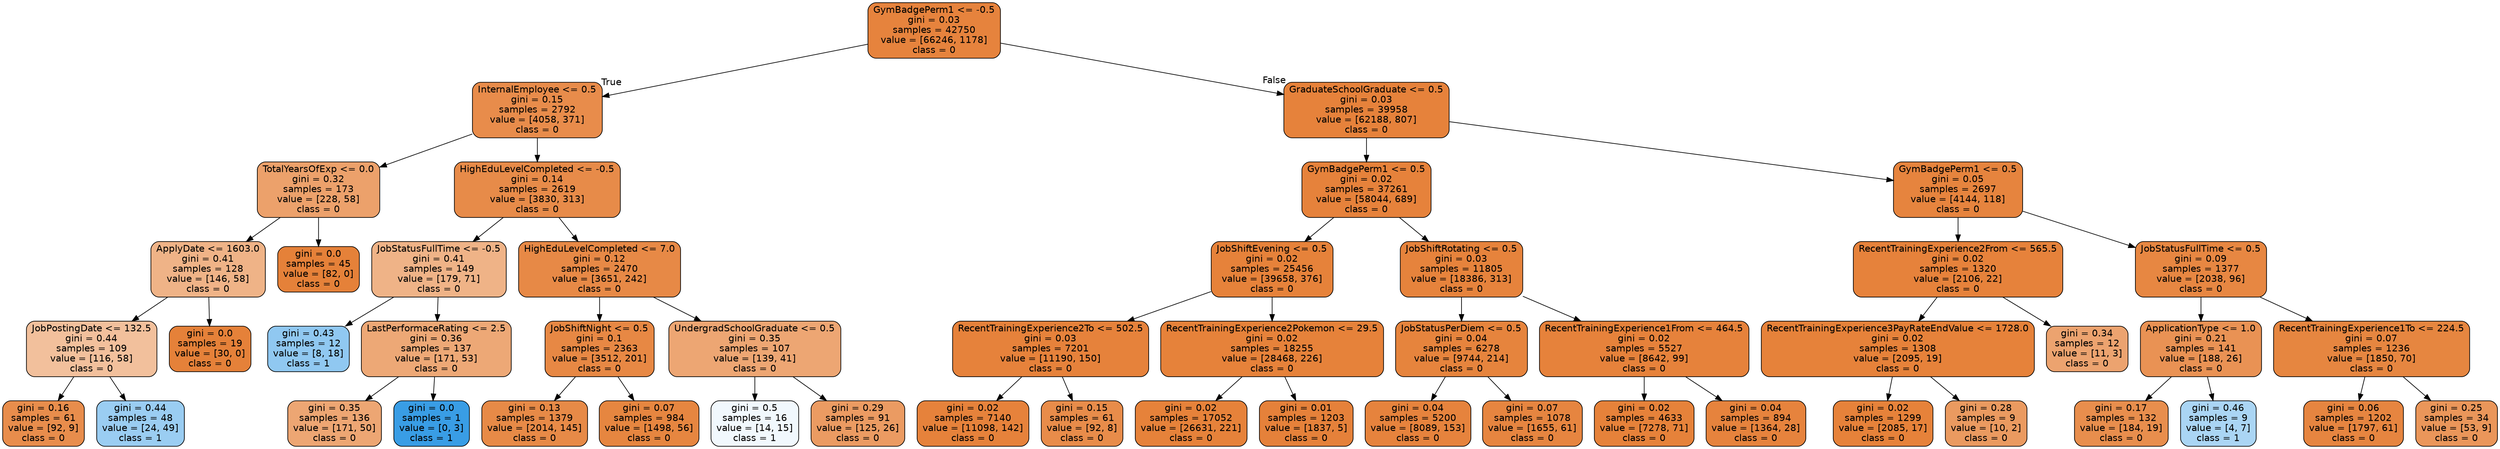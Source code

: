 digraph Tree {
node [shape=box, style="filled, rounded", color="black", fontname=helvetica] ;
edge [fontname=helvetica] ;
0 [label="GymBadgePerm1 <= -0.5\ngini = 0.03\nsamples = 42750\nvalue = [66246, 1178]\nclass = 0", fillcolor="#e58139fa"] ;
1 [label="InternalEmployee <= 0.5\ngini = 0.15\nsamples = 2792\nvalue = [4058, 371]\nclass = 0", fillcolor="#e58139e8"] ;
0 -> 1 [labeldistance=2.5, labelangle=45, headlabel="True"] ;
2 [label="TotalYearsOfExp <= 0.0\ngini = 0.32\nsamples = 173\nvalue = [228, 58]\nclass = 0", fillcolor="#e58139be"] ;
1 -> 2 ;
3 [label="ApplyDate <= 1603.0\ngini = 0.41\nsamples = 128\nvalue = [146, 58]\nclass = 0", fillcolor="#e581399a"] ;
2 -> 3 ;
4 [label="JobPostingDate <= 132.5\ngini = 0.44\nsamples = 109\nvalue = [116, 58]\nclass = 0", fillcolor="#e581397f"] ;
3 -> 4 ;
5 [label="gini = 0.16\nsamples = 61\nvalue = [92, 9]\nclass = 0", fillcolor="#e58139e6"] ;
4 -> 5 ;
6 [label="gini = 0.44\nsamples = 48\nvalue = [24, 49]\nclass = 1", fillcolor="#399de582"] ;
4 -> 6 ;
7 [label="gini = 0.0\nsamples = 19\nvalue = [30, 0]\nclass = 0", fillcolor="#e58139ff"] ;
3 -> 7 ;
8 [label="gini = 0.0\nsamples = 45\nvalue = [82, 0]\nclass = 0", fillcolor="#e58139ff"] ;
2 -> 8 ;
9 [label="HighEduLevelCompleted <= -0.5\ngini = 0.14\nsamples = 2619\nvalue = [3830, 313]\nclass = 0", fillcolor="#e58139ea"] ;
1 -> 9 ;
10 [label="JobStatusFullTime <= -0.5\ngini = 0.41\nsamples = 149\nvalue = [179, 71]\nclass = 0", fillcolor="#e581399a"] ;
9 -> 10 ;
11 [label="gini = 0.43\nsamples = 12\nvalue = [8, 18]\nclass = 1", fillcolor="#399de58e"] ;
10 -> 11 ;
12 [label="LastPerformaceRating <= 2.5\ngini = 0.36\nsamples = 137\nvalue = [171, 53]\nclass = 0", fillcolor="#e58139b0"] ;
10 -> 12 ;
13 [label="gini = 0.35\nsamples = 136\nvalue = [171, 50]\nclass = 0", fillcolor="#e58139b4"] ;
12 -> 13 ;
14 [label="gini = 0.0\nsamples = 1\nvalue = [0, 3]\nclass = 1", fillcolor="#399de5ff"] ;
12 -> 14 ;
15 [label="HighEduLevelCompleted <= 7.0\ngini = 0.12\nsamples = 2470\nvalue = [3651, 242]\nclass = 0", fillcolor="#e58139ee"] ;
9 -> 15 ;
16 [label="JobShiftNight <= 0.5\ngini = 0.1\nsamples = 2363\nvalue = [3512, 201]\nclass = 0", fillcolor="#e58139f0"] ;
15 -> 16 ;
17 [label="gini = 0.13\nsamples = 1379\nvalue = [2014, 145]\nclass = 0", fillcolor="#e58139ed"] ;
16 -> 17 ;
18 [label="gini = 0.07\nsamples = 984\nvalue = [1498, 56]\nclass = 0", fillcolor="#e58139f5"] ;
16 -> 18 ;
19 [label="UndergradSchoolGraduate <= 0.5\ngini = 0.35\nsamples = 107\nvalue = [139, 41]\nclass = 0", fillcolor="#e58139b4"] ;
15 -> 19 ;
20 [label="gini = 0.5\nsamples = 16\nvalue = [14, 15]\nclass = 1", fillcolor="#399de511"] ;
19 -> 20 ;
21 [label="gini = 0.29\nsamples = 91\nvalue = [125, 26]\nclass = 0", fillcolor="#e58139ca"] ;
19 -> 21 ;
22 [label="GraduateSchoolGraduate <= 0.5\ngini = 0.03\nsamples = 39958\nvalue = [62188, 807]\nclass = 0", fillcolor="#e58139fc"] ;
0 -> 22 [labeldistance=2.5, labelangle=-45, headlabel="False"] ;
23 [label="GymBadgePerm1 <= 0.5\ngini = 0.02\nsamples = 37261\nvalue = [58044, 689]\nclass = 0", fillcolor="#e58139fc"] ;
22 -> 23 ;
24 [label="JobShiftEvening <= 0.5\ngini = 0.02\nsamples = 25456\nvalue = [39658, 376]\nclass = 0", fillcolor="#e58139fd"] ;
23 -> 24 ;
25 [label="RecentTrainingExperience2To <= 502.5\ngini = 0.03\nsamples = 7201\nvalue = [11190, 150]\nclass = 0", fillcolor="#e58139fc"] ;
24 -> 25 ;
26 [label="gini = 0.02\nsamples = 7140\nvalue = [11098, 142]\nclass = 0", fillcolor="#e58139fc"] ;
25 -> 26 ;
27 [label="gini = 0.15\nsamples = 61\nvalue = [92, 8]\nclass = 0", fillcolor="#e58139e9"] ;
25 -> 27 ;
28 [label="RecentTrainingExperience2Pokemon <= 29.5\ngini = 0.02\nsamples = 18255\nvalue = [28468, 226]\nclass = 0", fillcolor="#e58139fd"] ;
24 -> 28 ;
29 [label="gini = 0.02\nsamples = 17052\nvalue = [26631, 221]\nclass = 0", fillcolor="#e58139fd"] ;
28 -> 29 ;
30 [label="gini = 0.01\nsamples = 1203\nvalue = [1837, 5]\nclass = 0", fillcolor="#e58139fe"] ;
28 -> 30 ;
31 [label="JobShiftRotating <= 0.5\ngini = 0.03\nsamples = 11805\nvalue = [18386, 313]\nclass = 0", fillcolor="#e58139fb"] ;
23 -> 31 ;
32 [label="JobStatusPerDiem <= 0.5\ngini = 0.04\nsamples = 6278\nvalue = [9744, 214]\nclass = 0", fillcolor="#e58139f9"] ;
31 -> 32 ;
33 [label="gini = 0.04\nsamples = 5200\nvalue = [8089, 153]\nclass = 0", fillcolor="#e58139fa"] ;
32 -> 33 ;
34 [label="gini = 0.07\nsamples = 1078\nvalue = [1655, 61]\nclass = 0", fillcolor="#e58139f6"] ;
32 -> 34 ;
35 [label="RecentTrainingExperience1From <= 464.5\ngini = 0.02\nsamples = 5527\nvalue = [8642, 99]\nclass = 0", fillcolor="#e58139fc"] ;
31 -> 35 ;
36 [label="gini = 0.02\nsamples = 4633\nvalue = [7278, 71]\nclass = 0", fillcolor="#e58139fd"] ;
35 -> 36 ;
37 [label="gini = 0.04\nsamples = 894\nvalue = [1364, 28]\nclass = 0", fillcolor="#e58139fa"] ;
35 -> 37 ;
38 [label="GymBadgePerm1 <= 0.5\ngini = 0.05\nsamples = 2697\nvalue = [4144, 118]\nclass = 0", fillcolor="#e58139f8"] ;
22 -> 38 ;
39 [label="RecentTrainingExperience2From <= 565.5\ngini = 0.02\nsamples = 1320\nvalue = [2106, 22]\nclass = 0", fillcolor="#e58139fc"] ;
38 -> 39 ;
40 [label="RecentTrainingExperience3PayRateEndValue <= 1728.0\ngini = 0.02\nsamples = 1308\nvalue = [2095, 19]\nclass = 0", fillcolor="#e58139fd"] ;
39 -> 40 ;
41 [label="gini = 0.02\nsamples = 1299\nvalue = [2085, 17]\nclass = 0", fillcolor="#e58139fd"] ;
40 -> 41 ;
42 [label="gini = 0.28\nsamples = 9\nvalue = [10, 2]\nclass = 0", fillcolor="#e58139cc"] ;
40 -> 42 ;
43 [label="gini = 0.34\nsamples = 12\nvalue = [11, 3]\nclass = 0", fillcolor="#e58139b9"] ;
39 -> 43 ;
44 [label="JobStatusFullTime <= 0.5\ngini = 0.09\nsamples = 1377\nvalue = [2038, 96]\nclass = 0", fillcolor="#e58139f3"] ;
38 -> 44 ;
45 [label="ApplicationType <= 1.0\ngini = 0.21\nsamples = 141\nvalue = [188, 26]\nclass = 0", fillcolor="#e58139dc"] ;
44 -> 45 ;
46 [label="gini = 0.17\nsamples = 132\nvalue = [184, 19]\nclass = 0", fillcolor="#e58139e5"] ;
45 -> 46 ;
47 [label="gini = 0.46\nsamples = 9\nvalue = [4, 7]\nclass = 1", fillcolor="#399de56d"] ;
45 -> 47 ;
48 [label="RecentTrainingExperience1To <= 224.5\ngini = 0.07\nsamples = 1236\nvalue = [1850, 70]\nclass = 0", fillcolor="#e58139f5"] ;
44 -> 48 ;
49 [label="gini = 0.06\nsamples = 1202\nvalue = [1797, 61]\nclass = 0", fillcolor="#e58139f6"] ;
48 -> 49 ;
50 [label="gini = 0.25\nsamples = 34\nvalue = [53, 9]\nclass = 0", fillcolor="#e58139d4"] ;
48 -> 50 ;
}